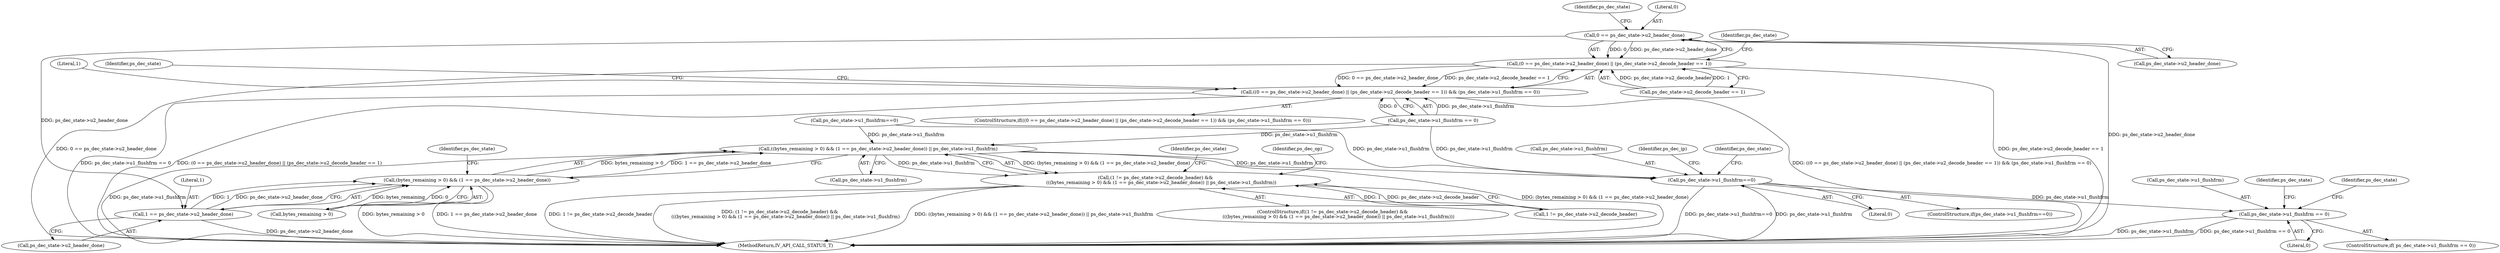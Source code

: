 digraph "0_Android_a86eb798d077b9b25c8f8c77e3c02c2f287c1ce7@pointer" {
"1000315" [label="(Call,0 == ps_dec_state->u2_header_done)"];
"1000314" [label="(Call,(0 == ps_dec_state->u2_header_done) || (ps_dec_state->u2_decode_header == 1))"];
"1000313" [label="(Call,((0 == ps_dec_state->u2_header_done) || (ps_dec_state->u2_decode_header == 1)) && (ps_dec_state->u1_flushfrm == 0))"];
"1000354" [label="(Call,1 == ps_dec_state->u2_header_done)"];
"1000350" [label="(Call,(bytes_remaining > 0) && (1 == ps_dec_state->u2_header_done))"];
"1000349" [label="(Call,((bytes_remaining > 0) && (1 == ps_dec_state->u2_header_done)) || ps_dec_state->u1_flushfrm)"];
"1000343" [label="(Call,(1 != ps_dec_state->u2_decode_header) &&\n        (((bytes_remaining > 0) && (1 == ps_dec_state->u2_header_done)) || ps_dec_state->u1_flushfrm))"];
"1001105" [label="(Call,ps_dec_state->u1_flushfrm==0)"];
"1001414" [label="(Call,ps_dec_state->u1_flushfrm == 0)"];
"1000345" [label="(Literal,1)"];
"1001106" [label="(Call,ps_dec_state->u1_flushfrm)"];
"1001415" [label="(Call,ps_dec_state->u1_flushfrm)"];
"1000322" [label="(Identifier,ps_dec_state)"];
"1000349" [label="(Call,((bytes_remaining > 0) && (1 == ps_dec_state->u2_header_done)) || ps_dec_state->u1_flushfrm)"];
"1000342" [label="(ControlStructure,if((1 != ps_dec_state->u2_decode_header) &&\n        (((bytes_remaining > 0) && (1 == ps_dec_state->u2_header_done)) || ps_dec_state->u1_flushfrm)))"];
"1000354" [label="(Call,1 == ps_dec_state->u2_header_done)"];
"1000343" [label="(Call,(1 != ps_dec_state->u2_decode_header) &&\n        (((bytes_remaining > 0) && (1 == ps_dec_state->u2_header_done)) || ps_dec_state->u1_flushfrm))"];
"1000313" [label="(Call,((0 == ps_dec_state->u2_header_done) || (ps_dec_state->u2_decode_header == 1)) && (ps_dec_state->u1_flushfrm == 0))"];
"1000360" [label="(Identifier,ps_dec_state)"];
"1001105" [label="(Call,ps_dec_state->u1_flushfrm==0)"];
"1001418" [label="(Literal,0)"];
"1000317" [label="(Call,ps_dec_state->u2_header_done)"];
"1000359" [label="(Call,ps_dec_state->u1_flushfrm)"];
"1000365" [label="(Identifier,ps_dec_state)"];
"1000314" [label="(Call,(0 == ps_dec_state->u2_header_done) || (ps_dec_state->u2_decode_header == 1))"];
"1000351" [label="(Call,bytes_remaining > 0)"];
"1000325" [label="(Call,ps_dec_state->u1_flushfrm == 0)"];
"1001109" [label="(Literal,0)"];
"1001413" [label="(ControlStructure,if( ps_dec_state->u1_flushfrm == 0))"];
"1000356" [label="(Call,ps_dec_state->u2_header_done)"];
"1001669" [label="(Identifier,ps_dec_op)"];
"1001104" [label="(ControlStructure,if(ps_dec_state->u1_flushfrm==0))"];
"1000355" [label="(Literal,1)"];
"1001414" [label="(Call,ps_dec_state->u1_flushfrm == 0)"];
"1000312" [label="(ControlStructure,if(((0 == ps_dec_state->u2_header_done) || (ps_dec_state->u2_decode_header == 1)) && (ps_dec_state->u1_flushfrm == 0)))"];
"1000315" [label="(Call,0 == ps_dec_state->u2_header_done)"];
"1000344" [label="(Call,1 != ps_dec_state->u2_decode_header)"];
"1000320" [label="(Call,ps_dec_state->u2_decode_header == 1)"];
"1001538" [label="(Identifier,ps_dec_state)"];
"1000350" [label="(Call,(bytes_remaining > 0) && (1 == ps_dec_state->u2_header_done))"];
"1000272" [label="(Call,ps_dec_state->u1_flushfrm==0)"];
"1000316" [label="(Literal,0)"];
"1001422" [label="(Identifier,ps_dec_state)"];
"1000327" [label="(Identifier,ps_dec_state)"];
"1001114" [label="(Identifier,ps_dec_ip)"];
"1001695" [label="(MethodReturn,IV_API_CALL_STATUS_T)"];
"1000332" [label="(Identifier,ps_dec_state)"];
"1001542" [label="(Identifier,ps_dec_state)"];
"1000315" -> "1000314"  [label="AST: "];
"1000315" -> "1000317"  [label="CFG: "];
"1000316" -> "1000315"  [label="AST: "];
"1000317" -> "1000315"  [label="AST: "];
"1000322" -> "1000315"  [label="CFG: "];
"1000314" -> "1000315"  [label="CFG: "];
"1000315" -> "1001695"  [label="DDG: ps_dec_state->u2_header_done"];
"1000315" -> "1000314"  [label="DDG: 0"];
"1000315" -> "1000314"  [label="DDG: ps_dec_state->u2_header_done"];
"1000315" -> "1000354"  [label="DDG: ps_dec_state->u2_header_done"];
"1000314" -> "1000313"  [label="AST: "];
"1000314" -> "1000320"  [label="CFG: "];
"1000320" -> "1000314"  [label="AST: "];
"1000327" -> "1000314"  [label="CFG: "];
"1000313" -> "1000314"  [label="CFG: "];
"1000314" -> "1001695"  [label="DDG: 0 == ps_dec_state->u2_header_done"];
"1000314" -> "1001695"  [label="DDG: ps_dec_state->u2_decode_header == 1"];
"1000314" -> "1000313"  [label="DDG: 0 == ps_dec_state->u2_header_done"];
"1000314" -> "1000313"  [label="DDG: ps_dec_state->u2_decode_header == 1"];
"1000320" -> "1000314"  [label="DDG: ps_dec_state->u2_decode_header"];
"1000320" -> "1000314"  [label="DDG: 1"];
"1000313" -> "1000312"  [label="AST: "];
"1000313" -> "1000325"  [label="CFG: "];
"1000325" -> "1000313"  [label="AST: "];
"1000332" -> "1000313"  [label="CFG: "];
"1000345" -> "1000313"  [label="CFG: "];
"1000313" -> "1001695"  [label="DDG: ((0 == ps_dec_state->u2_header_done) || (ps_dec_state->u2_decode_header == 1)) && (ps_dec_state->u1_flushfrm == 0)"];
"1000313" -> "1001695"  [label="DDG: ps_dec_state->u1_flushfrm == 0"];
"1000313" -> "1001695"  [label="DDG: (0 == ps_dec_state->u2_header_done) || (ps_dec_state->u2_decode_header == 1)"];
"1000325" -> "1000313"  [label="DDG: ps_dec_state->u1_flushfrm"];
"1000325" -> "1000313"  [label="DDG: 0"];
"1000354" -> "1000350"  [label="AST: "];
"1000354" -> "1000356"  [label="CFG: "];
"1000355" -> "1000354"  [label="AST: "];
"1000356" -> "1000354"  [label="AST: "];
"1000350" -> "1000354"  [label="CFG: "];
"1000354" -> "1001695"  [label="DDG: ps_dec_state->u2_header_done"];
"1000354" -> "1000350"  [label="DDG: 1"];
"1000354" -> "1000350"  [label="DDG: ps_dec_state->u2_header_done"];
"1000350" -> "1000349"  [label="AST: "];
"1000350" -> "1000351"  [label="CFG: "];
"1000351" -> "1000350"  [label="AST: "];
"1000360" -> "1000350"  [label="CFG: "];
"1000349" -> "1000350"  [label="CFG: "];
"1000350" -> "1001695"  [label="DDG: bytes_remaining > 0"];
"1000350" -> "1001695"  [label="DDG: 1 == ps_dec_state->u2_header_done"];
"1000350" -> "1000349"  [label="DDG: bytes_remaining > 0"];
"1000350" -> "1000349"  [label="DDG: 1 == ps_dec_state->u2_header_done"];
"1000351" -> "1000350"  [label="DDG: bytes_remaining"];
"1000351" -> "1000350"  [label="DDG: 0"];
"1000349" -> "1000343"  [label="AST: "];
"1000349" -> "1000359"  [label="CFG: "];
"1000359" -> "1000349"  [label="AST: "];
"1000343" -> "1000349"  [label="CFG: "];
"1000349" -> "1001695"  [label="DDG: (bytes_remaining > 0) && (1 == ps_dec_state->u2_header_done)"];
"1000349" -> "1001695"  [label="DDG: ps_dec_state->u1_flushfrm"];
"1000349" -> "1000343"  [label="DDG: (bytes_remaining > 0) && (1 == ps_dec_state->u2_header_done)"];
"1000349" -> "1000343"  [label="DDG: ps_dec_state->u1_flushfrm"];
"1000325" -> "1000349"  [label="DDG: ps_dec_state->u1_flushfrm"];
"1000272" -> "1000349"  [label="DDG: ps_dec_state->u1_flushfrm"];
"1000349" -> "1001105"  [label="DDG: ps_dec_state->u1_flushfrm"];
"1000343" -> "1000342"  [label="AST: "];
"1000343" -> "1000344"  [label="CFG: "];
"1000344" -> "1000343"  [label="AST: "];
"1000365" -> "1000343"  [label="CFG: "];
"1001669" -> "1000343"  [label="CFG: "];
"1000343" -> "1001695"  [label="DDG: ((bytes_remaining > 0) && (1 == ps_dec_state->u2_header_done)) || ps_dec_state->u1_flushfrm"];
"1000343" -> "1001695"  [label="DDG: 1 != ps_dec_state->u2_decode_header"];
"1000343" -> "1001695"  [label="DDG: (1 != ps_dec_state->u2_decode_header) &&\n        (((bytes_remaining > 0) && (1 == ps_dec_state->u2_header_done)) || ps_dec_state->u1_flushfrm)"];
"1000344" -> "1000343"  [label="DDG: 1"];
"1000344" -> "1000343"  [label="DDG: ps_dec_state->u2_decode_header"];
"1001105" -> "1001104"  [label="AST: "];
"1001105" -> "1001109"  [label="CFG: "];
"1001106" -> "1001105"  [label="AST: "];
"1001109" -> "1001105"  [label="AST: "];
"1001114" -> "1001105"  [label="CFG: "];
"1001542" -> "1001105"  [label="CFG: "];
"1001105" -> "1001695"  [label="DDG: ps_dec_state->u1_flushfrm==0"];
"1001105" -> "1001695"  [label="DDG: ps_dec_state->u1_flushfrm"];
"1000325" -> "1001105"  [label="DDG: ps_dec_state->u1_flushfrm"];
"1000272" -> "1001105"  [label="DDG: ps_dec_state->u1_flushfrm"];
"1001105" -> "1001414"  [label="DDG: ps_dec_state->u1_flushfrm"];
"1001414" -> "1001413"  [label="AST: "];
"1001414" -> "1001418"  [label="CFG: "];
"1001415" -> "1001414"  [label="AST: "];
"1001418" -> "1001414"  [label="AST: "];
"1001422" -> "1001414"  [label="CFG: "];
"1001538" -> "1001414"  [label="CFG: "];
"1001414" -> "1001695"  [label="DDG: ps_dec_state->u1_flushfrm"];
"1001414" -> "1001695"  [label="DDG: ps_dec_state->u1_flushfrm == 0"];
}
